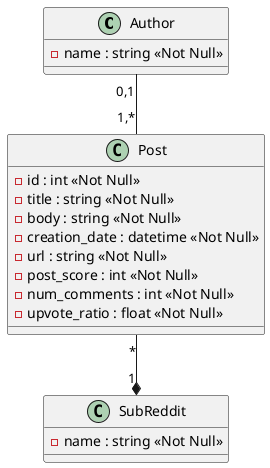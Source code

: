 @startuml UML

class Author{
    - name : string <<Not Null>>
}

class Post{
    - id : int <<Not Null>>
    - title : string <<Not Null>>
    - body : string <<Not Null>>
    - creation_date : datetime <<Not Null>>
    - url : string <<Not Null>>
    - post_score : int <<Not Null>>
    - num_comments : int <<Not Null>>
    - upvote_ratio : float <<Not Null>>
}

class SubReddit{
    - name : string <<Not Null>>
}

Author "0,1" -- "1,*" Post
Post "*" --* "1" SubReddit

@enduml
